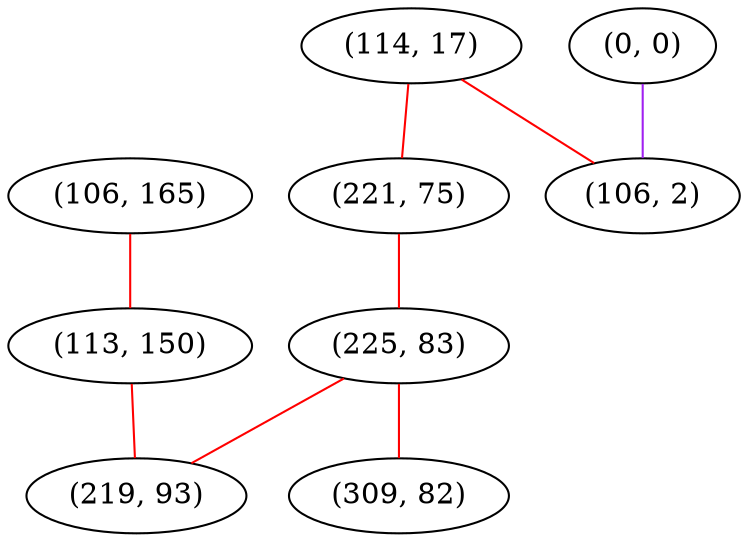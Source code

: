 graph "" {
"(106, 165)";
"(0, 0)";
"(114, 17)";
"(221, 75)";
"(225, 83)";
"(113, 150)";
"(106, 2)";
"(309, 82)";
"(219, 93)";
"(106, 165)" -- "(113, 150)"  [color=red, key=0, weight=1];
"(0, 0)" -- "(106, 2)"  [color=purple, key=0, weight=4];
"(114, 17)" -- "(221, 75)"  [color=red, key=0, weight=1];
"(114, 17)" -- "(106, 2)"  [color=red, key=0, weight=1];
"(221, 75)" -- "(225, 83)"  [color=red, key=0, weight=1];
"(225, 83)" -- "(219, 93)"  [color=red, key=0, weight=1];
"(225, 83)" -- "(309, 82)"  [color=red, key=0, weight=1];
"(113, 150)" -- "(219, 93)"  [color=red, key=0, weight=1];
}
